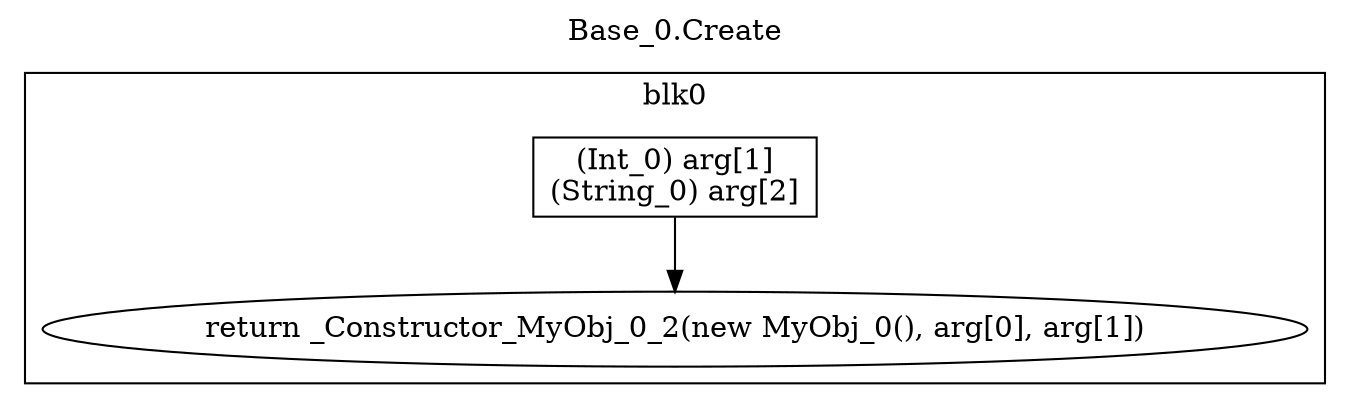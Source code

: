 digraph {
  rankdir=TB;
  b0_l0 -> b0_ret
  b0_l0 [label="(Int_0) arg[1]\n(String_0) arg[2]\n", shape=box]
  b0_ret [label="return _Constructor_MyObj_0_2(new MyObj_0(), arg[0], arg[1])"]
  subgraph cluster_b0 {
    label = "blk0";
    b0_l0;
    b0_ret;
  }
  labelloc="t"
  label="Base_0.Create"
}